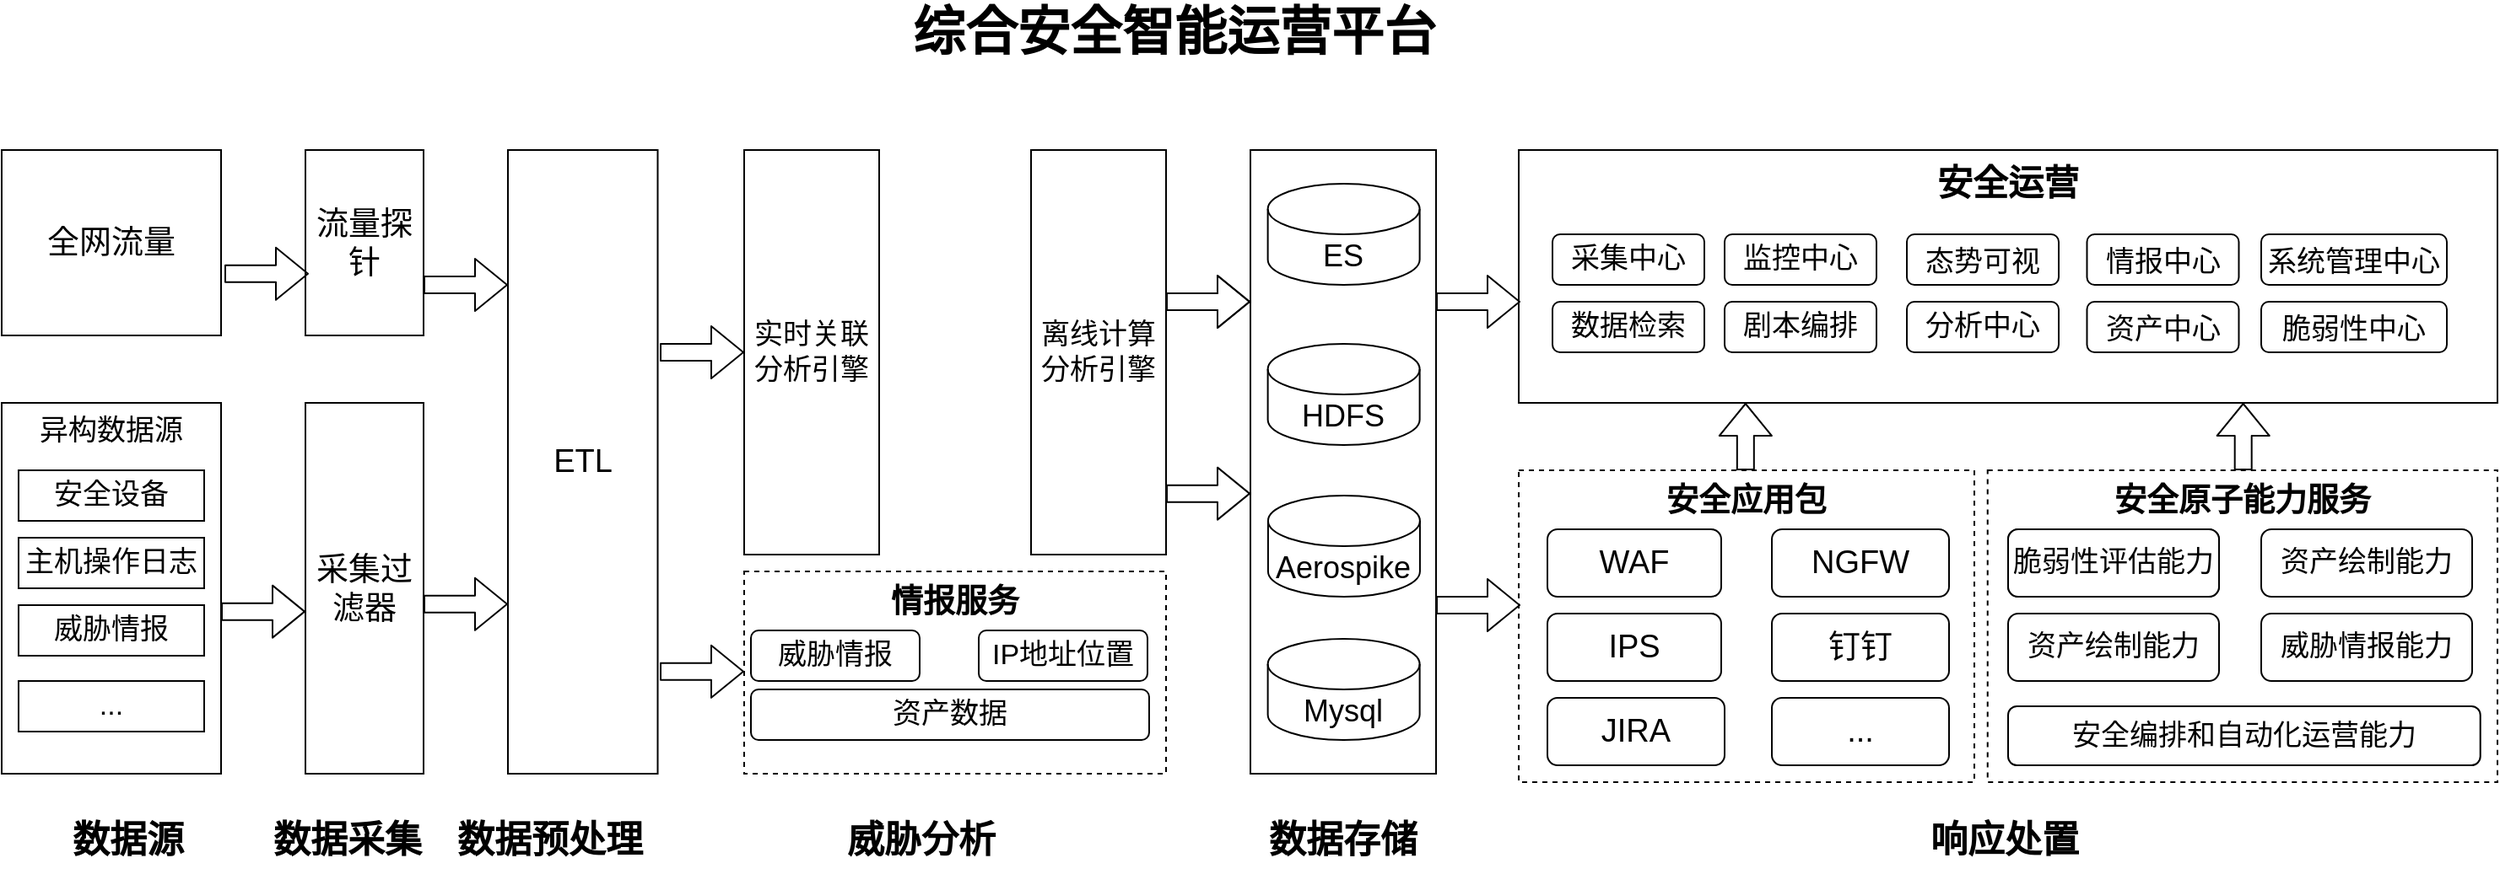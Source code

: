 <mxfile version="14.6.6" type="github">
  <diagram id="aFcd-sZfIuxCYyvOa6EC" name="Page-1">
    <mxGraphModel dx="1673" dy="896" grid="1" gridSize="10" guides="1" tooltips="1" connect="1" arrows="1" fold="1" page="1" pageScale="1" pageWidth="827" pageHeight="1169" math="0" shadow="0">
      <root>
        <mxCell id="0" />
        <mxCell id="1" parent="0" />
        <mxCell id="dza-2gSfmB_yBv6xaHkl-5" value="&lt;b style=&quot;font-size: 19px&quot;&gt;安全原子能力服务&lt;/b&gt;" style="rounded=0;whiteSpace=wrap;html=1;fontSize=19;dashed=1;verticalAlign=top;" vertex="1" parent="1">
          <mxGeometry x="1176.87" y="430" width="302.13" height="185" as="geometry" />
        </mxCell>
        <mxCell id="FqToNLdHbUZbRF3IeUCB-30" value="" style="rounded=0;whiteSpace=wrap;html=1;fontSize=17;align=center;" parent="1" vertex="1">
          <mxGeometry x="740" y="240" width="110" height="370" as="geometry" />
        </mxCell>
        <mxCell id="FqToNLdHbUZbRF3IeUCB-16" value="&lt;b&gt;情报服务&lt;/b&gt;" style="rounded=0;whiteSpace=wrap;html=1;fontSize=19;dashed=1;verticalAlign=top;" parent="1" vertex="1">
          <mxGeometry x="440" y="490" width="250" height="120" as="geometry" />
        </mxCell>
        <mxCell id="uNM0V1RIPhNdZ5J6F5W2-2" value="流量探针" style="rounded=0;whiteSpace=wrap;html=1;fontSize=19;" parent="1" vertex="1">
          <mxGeometry x="180" y="240" width="70" height="110" as="geometry" />
        </mxCell>
        <mxCell id="uNM0V1RIPhNdZ5J6F5W2-3" value="采集过滤器" style="rounded=0;whiteSpace=wrap;html=1;fontSize=19;" parent="1" vertex="1">
          <mxGeometry x="180" y="390" width="70" height="220" as="geometry" />
        </mxCell>
        <mxCell id="uNM0V1RIPhNdZ5J6F5W2-4" value="全网流量" style="rounded=0;whiteSpace=wrap;html=1;fontSize=19;" parent="1" vertex="1">
          <mxGeometry y="240" width="130" height="110" as="geometry" />
        </mxCell>
        <mxCell id="uNM0V1RIPhNdZ5J6F5W2-7" value="异构数据源" style="rounded=0;whiteSpace=wrap;html=1;verticalAlign=top;fontSize=17;" parent="1" vertex="1">
          <mxGeometry y="390" width="130" height="220" as="geometry" />
        </mxCell>
        <mxCell id="uNM0V1RIPhNdZ5J6F5W2-8" value="安全设备" style="rounded=0;whiteSpace=wrap;html=1;fontSize=17;" parent="1" vertex="1">
          <mxGeometry x="10" y="430" width="110" height="30" as="geometry" />
        </mxCell>
        <mxCell id="uNM0V1RIPhNdZ5J6F5W2-9" value="主机操作日志" style="rounded=0;whiteSpace=wrap;html=1;fontSize=17;" parent="1" vertex="1">
          <mxGeometry x="10" y="470" width="110" height="30" as="geometry" />
        </mxCell>
        <mxCell id="uNM0V1RIPhNdZ5J6F5W2-10" value="威胁情报" style="rounded=0;whiteSpace=wrap;html=1;fontSize=17;" parent="1" vertex="1">
          <mxGeometry x="10" y="510" width="110" height="30" as="geometry" />
        </mxCell>
        <mxCell id="uNM0V1RIPhNdZ5J6F5W2-12" value="..." style="rounded=0;whiteSpace=wrap;html=1;fontSize=17;" parent="1" vertex="1">
          <mxGeometry x="10" y="555" width="110" height="30" as="geometry" />
        </mxCell>
        <mxCell id="uNM0V1RIPhNdZ5J6F5W2-19" value="安全运营" style="rounded=0;whiteSpace=wrap;html=1;fontSize=21;align=center;verticalAlign=top;fontStyle=1" parent="1" vertex="1">
          <mxGeometry x="899" y="240" width="580" height="150" as="geometry" />
        </mxCell>
        <mxCell id="uNM0V1RIPhNdZ5J6F5W2-30" value="ETL" style="rounded=0;whiteSpace=wrap;html=1;fontSize=19;align=center;" parent="1" vertex="1">
          <mxGeometry x="300" y="240" width="88.75" height="370" as="geometry" />
        </mxCell>
        <mxCell id="uNM0V1RIPhNdZ5J6F5W2-32" value="数据源" style="text;html=1;strokeColor=none;fillColor=none;align=center;verticalAlign=middle;whiteSpace=wrap;rounded=0;fontSize=22;fontStyle=1" parent="1" vertex="1">
          <mxGeometry x="40" y="640" width="70" height="20" as="geometry" />
        </mxCell>
        <mxCell id="uNM0V1RIPhNdZ5J6F5W2-35" value="数据预处理" style="text;html=1;strokeColor=none;fillColor=none;align=center;verticalAlign=middle;whiteSpace=wrap;rounded=0;fontSize=22;fontStyle=1" parent="1" vertex="1">
          <mxGeometry x="260" y="640" width="130" height="20" as="geometry" />
        </mxCell>
        <mxCell id="uNM0V1RIPhNdZ5J6F5W2-36" value="威胁分析" style="text;html=1;strokeColor=none;fillColor=none;align=center;verticalAlign=middle;whiteSpace=wrap;rounded=0;fontSize=22;fontStyle=1" parent="1" vertex="1">
          <mxGeometry x="480" y="640" width="130" height="20" as="geometry" />
        </mxCell>
        <mxCell id="uNM0V1RIPhNdZ5J6F5W2-37" value="响应处置" style="text;html=1;strokeColor=none;fillColor=none;align=center;verticalAlign=middle;whiteSpace=wrap;rounded=0;fontSize=22;fontStyle=1" parent="1" vertex="1">
          <mxGeometry x="1122" y="640" width="130" height="20" as="geometry" />
        </mxCell>
        <mxCell id="uNM0V1RIPhNdZ5J6F5W2-38" value="综合安全智能运营平台" style="text;html=1;strokeColor=none;fillColor=none;align=center;verticalAlign=middle;whiteSpace=wrap;rounded=0;fontSize=31;fontStyle=1" parent="1" vertex="1">
          <mxGeometry x="510" y="160" width="370" height="20" as="geometry" />
        </mxCell>
        <mxCell id="uNM0V1RIPhNdZ5J6F5W2-40" value="&lt;b style=&quot;font-size: 19px&quot;&gt;安全应用包&lt;/b&gt;" style="rounded=0;whiteSpace=wrap;html=1;fontSize=19;dashed=1;verticalAlign=top;" parent="1" vertex="1">
          <mxGeometry x="899" y="430" width="270" height="185" as="geometry" />
        </mxCell>
        <mxCell id="uNM0V1RIPhNdZ5J6F5W2-54" value="ES" style="shape=cylinder3;whiteSpace=wrap;html=1;boundedLbl=1;backgroundOutline=1;size=15;fontSize=18;align=center;" parent="1" vertex="1">
          <mxGeometry x="750.31" y="260" width="90" height="60" as="geometry" />
        </mxCell>
        <mxCell id="uNM0V1RIPhNdZ5J6F5W2-55" value="HDFS" style="shape=cylinder3;whiteSpace=wrap;html=1;boundedLbl=1;backgroundOutline=1;size=15;fontSize=18;align=center;" parent="1" vertex="1">
          <mxGeometry x="750.31" y="355" width="90" height="60" as="geometry" />
        </mxCell>
        <mxCell id="uNM0V1RIPhNdZ5J6F5W2-56" value="Aerospike" style="shape=cylinder3;whiteSpace=wrap;html=1;boundedLbl=1;backgroundOutline=1;size=15;fontSize=18;align=center;" parent="1" vertex="1">
          <mxGeometry x="750.46" y="445" width="90" height="60" as="geometry" />
        </mxCell>
        <mxCell id="uNM0V1RIPhNdZ5J6F5W2-57" value="Mysql" style="shape=cylinder3;whiteSpace=wrap;html=1;boundedLbl=1;backgroundOutline=1;size=15;fontSize=18;align=center;" parent="1" vertex="1">
          <mxGeometry x="750.31" y="530" width="90" height="60" as="geometry" />
        </mxCell>
        <mxCell id="uNM0V1RIPhNdZ5J6F5W2-58" value="IPS" style="rounded=1;whiteSpace=wrap;html=1;fontSize=19;align=center;" parent="1" vertex="1">
          <mxGeometry x="916" y="515" width="103" height="40" as="geometry" />
        </mxCell>
        <mxCell id="uNM0V1RIPhNdZ5J6F5W2-59" value="NGFW" style="rounded=1;whiteSpace=wrap;html=1;fontSize=19;align=center;" parent="1" vertex="1">
          <mxGeometry x="1049" y="465" width="105" height="40" as="geometry" />
        </mxCell>
        <mxCell id="FqToNLdHbUZbRF3IeUCB-6" value="威胁情报" style="rounded=1;whiteSpace=wrap;html=1;fontSize=17;" parent="1" vertex="1">
          <mxGeometry x="444" y="525" width="100" height="30" as="geometry" />
        </mxCell>
        <mxCell id="FqToNLdHbUZbRF3IeUCB-10" value="IP地址位置" style="rounded=1;whiteSpace=wrap;html=1;fontSize=17;" parent="1" vertex="1">
          <mxGeometry x="579" y="525" width="100" height="30" as="geometry" />
        </mxCell>
        <mxCell id="FqToNLdHbUZbRF3IeUCB-12" value="JIRA" style="rounded=1;whiteSpace=wrap;html=1;fontSize=19;align=center;" parent="1" vertex="1">
          <mxGeometry x="916" y="565" width="105" height="40" as="geometry" />
        </mxCell>
        <mxCell id="FqToNLdHbUZbRF3IeUCB-13" value="钉钉" style="rounded=1;whiteSpace=wrap;html=1;fontSize=19;align=center;" parent="1" vertex="1">
          <mxGeometry x="1049" y="515" width="105" height="40" as="geometry" />
        </mxCell>
        <mxCell id="FqToNLdHbUZbRF3IeUCB-15" value="..." style="rounded=1;whiteSpace=wrap;html=1;fontSize=19;align=center;" parent="1" vertex="1">
          <mxGeometry x="1049" y="565" width="105" height="40" as="geometry" />
        </mxCell>
        <mxCell id="FqToNLdHbUZbRF3IeUCB-24" value="监控中心" style="rounded=1;whiteSpace=wrap;html=1;fontSize=17;" parent="1" vertex="1">
          <mxGeometry x="1021" y="290" width="90" height="30" as="geometry" />
        </mxCell>
        <mxCell id="FqToNLdHbUZbRF3IeUCB-25" value="分析中心" style="rounded=1;whiteSpace=wrap;html=1;fontSize=17;" parent="1" vertex="1">
          <mxGeometry x="1129" y="330" width="90" height="30" as="geometry" />
        </mxCell>
        <mxCell id="FqToNLdHbUZbRF3IeUCB-26" value="数据检索" style="rounded=1;whiteSpace=wrap;html=1;fontSize=17;" parent="1" vertex="1">
          <mxGeometry x="919" y="330" width="90" height="30" as="geometry" />
        </mxCell>
        <mxCell id="FqToNLdHbUZbRF3IeUCB-28" value="剧本编排" style="rounded=1;whiteSpace=wrap;html=1;fontSize=17;" parent="1" vertex="1">
          <mxGeometry x="1021" y="330" width="90" height="30" as="geometry" />
        </mxCell>
        <mxCell id="FqToNLdHbUZbRF3IeUCB-31" value="数据存储" style="text;html=1;strokeColor=none;fillColor=none;align=center;verticalAlign=middle;whiteSpace=wrap;rounded=0;fontSize=22;fontStyle=1" parent="1" vertex="1">
          <mxGeometry x="730" y="640" width="130" height="20" as="geometry" />
        </mxCell>
        <mxCell id="FqToNLdHbUZbRF3IeUCB-37" value="态势可视" style="rounded=1;whiteSpace=wrap;html=1;fontSize=17;verticalAlign=top;" parent="1" vertex="1">
          <mxGeometry x="1129" y="290" width="90" height="30" as="geometry" />
        </mxCell>
        <mxCell id="FqToNLdHbUZbRF3IeUCB-38" value="资产数据" style="rounded=1;whiteSpace=wrap;html=1;fontSize=17;" parent="1" vertex="1">
          <mxGeometry x="444" y="560" width="236" height="30" as="geometry" />
        </mxCell>
        <mxCell id="FqToNLdHbUZbRF3IeUCB-43" value="数据采集" style="text;html=1;strokeColor=none;fillColor=none;align=center;verticalAlign=middle;whiteSpace=wrap;rounded=0;fontSize=22;fontStyle=1" parent="1" vertex="1">
          <mxGeometry x="160" y="640" width="90" height="20" as="geometry" />
        </mxCell>
        <mxCell id="FqToNLdHbUZbRF3IeUCB-45" value="离线计算分析引擎" style="rounded=0;whiteSpace=wrap;html=1;fontSize=17;" parent="1" vertex="1">
          <mxGeometry x="610" y="240" width="80" height="240" as="geometry" />
        </mxCell>
        <mxCell id="FqToNLdHbUZbRF3IeUCB-58" value="WAF" style="rounded=1;whiteSpace=wrap;html=1;fontSize=19;align=center;" parent="1" vertex="1">
          <mxGeometry x="916" y="465" width="103" height="40" as="geometry" />
        </mxCell>
        <mxCell id="FqToNLdHbUZbRF3IeUCB-64" value="实时关联分析引擎" style="rounded=0;whiteSpace=wrap;html=1;fontSize=17;" parent="1" vertex="1">
          <mxGeometry x="440" y="240" width="80" height="240" as="geometry" />
        </mxCell>
        <mxCell id="FqToNLdHbUZbRF3IeUCB-65" value="脆弱性评估能力" style="rounded=1;whiteSpace=wrap;html=1;fontSize=17;" parent="1" vertex="1">
          <mxGeometry x="1189" y="465" width="125" height="40" as="geometry" />
        </mxCell>
        <mxCell id="FqToNLdHbUZbRF3IeUCB-68" value="威胁情报能力" style="rounded=1;whiteSpace=wrap;html=1;fontSize=17;" parent="1" vertex="1">
          <mxGeometry x="1339.0" y="515" width="125" height="40" as="geometry" />
        </mxCell>
        <mxCell id="FqToNLdHbUZbRF3IeUCB-76" style="edgeStyle=orthogonalEdgeStyle;rounded=0;orthogonalLoop=1;jettySize=auto;html=1;exitX=0.5;exitY=1;exitDx=0;exitDy=0;fontSize=19;" parent="1" source="uNM0V1RIPhNdZ5J6F5W2-37" target="uNM0V1RIPhNdZ5J6F5W2-37" edge="1">
          <mxGeometry relative="1" as="geometry" />
        </mxCell>
        <mxCell id="FqToNLdHbUZbRF3IeUCB-77" value="安全编排和自动化运营能力" style="rounded=1;whiteSpace=wrap;html=1;fontSize=17;" parent="1" vertex="1">
          <mxGeometry x="1189" y="570" width="279.85" height="35" as="geometry" />
        </mxCell>
        <mxCell id="dza-2gSfmB_yBv6xaHkl-6" value="脆弱性评估能力" style="rounded=1;whiteSpace=wrap;html=1;fontSize=17;" vertex="1" parent="1">
          <mxGeometry x="1189" y="465" width="125" height="40" as="geometry" />
        </mxCell>
        <mxCell id="dza-2gSfmB_yBv6xaHkl-7" value="资产绘制能力" style="rounded=1;whiteSpace=wrap;html=1;fontSize=17;" vertex="1" parent="1">
          <mxGeometry x="1339" y="465" width="125" height="40" as="geometry" />
        </mxCell>
        <mxCell id="dza-2gSfmB_yBv6xaHkl-8" value="资产绘制能力" style="rounded=1;whiteSpace=wrap;html=1;fontSize=17;" vertex="1" parent="1">
          <mxGeometry x="1189" y="515" width="125" height="40" as="geometry" />
        </mxCell>
        <mxCell id="dza-2gSfmB_yBv6xaHkl-9" value="情报中心" style="rounded=1;whiteSpace=wrap;html=1;fontSize=17;verticalAlign=top;" vertex="1" parent="1">
          <mxGeometry x="1235.74" y="290" width="90" height="30" as="geometry" />
        </mxCell>
        <mxCell id="dza-2gSfmB_yBv6xaHkl-10" value="资产中心" style="rounded=1;whiteSpace=wrap;html=1;fontSize=17;verticalAlign=top;" vertex="1" parent="1">
          <mxGeometry x="1235.74" y="330" width="90" height="30" as="geometry" />
        </mxCell>
        <mxCell id="dza-2gSfmB_yBv6xaHkl-11" value="采集中心" style="rounded=1;whiteSpace=wrap;html=1;fontSize=17;" vertex="1" parent="1">
          <mxGeometry x="919" y="290" width="90" height="30" as="geometry" />
        </mxCell>
        <mxCell id="dza-2gSfmB_yBv6xaHkl-16" value="系统管理中心" style="rounded=1;whiteSpace=wrap;html=1;fontSize=17;verticalAlign=top;" vertex="1" parent="1">
          <mxGeometry x="1339" y="290" width="110" height="30" as="geometry" />
        </mxCell>
        <mxCell id="dza-2gSfmB_yBv6xaHkl-17" value="脆弱性中心" style="rounded=1;whiteSpace=wrap;html=1;fontSize=17;verticalAlign=top;" vertex="1" parent="1">
          <mxGeometry x="1339" y="330" width="110" height="30" as="geometry" />
        </mxCell>
        <mxCell id="dza-2gSfmB_yBv6xaHkl-19" value="" style="shape=flexArrow;endArrow=classic;html=1;" edge="1" parent="1">
          <mxGeometry width="50" height="50" relative="1" as="geometry">
            <mxPoint x="1328.34" y="430" as="sourcePoint" />
            <mxPoint x="1328.34" y="390" as="targetPoint" />
          </mxGeometry>
        </mxCell>
        <mxCell id="dza-2gSfmB_yBv6xaHkl-20" value="" style="shape=flexArrow;endArrow=classic;html=1;" edge="1" parent="1">
          <mxGeometry width="50" height="50" relative="1" as="geometry">
            <mxPoint x="1033.41" y="430" as="sourcePoint" />
            <mxPoint x="1033.41" y="390" as="targetPoint" />
          </mxGeometry>
        </mxCell>
        <mxCell id="dza-2gSfmB_yBv6xaHkl-21" value="" style="shape=flexArrow;endArrow=classic;html=1;" edge="1" parent="1">
          <mxGeometry width="50" height="50" relative="1" as="geometry">
            <mxPoint x="690" y="443.82" as="sourcePoint" />
            <mxPoint x="740" y="443.82" as="targetPoint" />
          </mxGeometry>
        </mxCell>
        <mxCell id="dza-2gSfmB_yBv6xaHkl-22" value="" style="shape=flexArrow;endArrow=classic;html=1;" edge="1" parent="1">
          <mxGeometry width="50" height="50" relative="1" as="geometry">
            <mxPoint x="690" y="330" as="sourcePoint" />
            <mxPoint x="740.0" y="330" as="targetPoint" />
          </mxGeometry>
        </mxCell>
        <mxCell id="dza-2gSfmB_yBv6xaHkl-23" value="" style="shape=flexArrow;endArrow=classic;html=1;" edge="1" parent="1">
          <mxGeometry width="50" height="50" relative="1" as="geometry">
            <mxPoint x="690" y="330" as="sourcePoint" />
            <mxPoint x="740.0" y="330" as="targetPoint" />
          </mxGeometry>
        </mxCell>
        <mxCell id="dza-2gSfmB_yBv6xaHkl-24" value="" style="shape=flexArrow;endArrow=classic;html=1;" edge="1" parent="1">
          <mxGeometry width="50" height="50" relative="1" as="geometry">
            <mxPoint x="850" y="510.0" as="sourcePoint" />
            <mxPoint x="900.0" y="510.0" as="targetPoint" />
          </mxGeometry>
        </mxCell>
        <mxCell id="dza-2gSfmB_yBv6xaHkl-25" value="" style="shape=flexArrow;endArrow=classic;html=1;" edge="1" parent="1">
          <mxGeometry width="50" height="50" relative="1" as="geometry">
            <mxPoint x="850" y="330" as="sourcePoint" />
            <mxPoint x="900.0" y="330" as="targetPoint" />
          </mxGeometry>
        </mxCell>
        <mxCell id="dza-2gSfmB_yBv6xaHkl-26" value="" style="shape=flexArrow;endArrow=classic;html=1;" edge="1" parent="1">
          <mxGeometry width="50" height="50" relative="1" as="geometry">
            <mxPoint x="390" y="549.41" as="sourcePoint" />
            <mxPoint x="440.0" y="549.41" as="targetPoint" />
          </mxGeometry>
        </mxCell>
        <mxCell id="dza-2gSfmB_yBv6xaHkl-27" value="" style="shape=flexArrow;endArrow=classic;html=1;" edge="1" parent="1">
          <mxGeometry width="50" height="50" relative="1" as="geometry">
            <mxPoint x="390" y="360" as="sourcePoint" />
            <mxPoint x="440.0" y="360" as="targetPoint" />
          </mxGeometry>
        </mxCell>
        <mxCell id="dza-2gSfmB_yBv6xaHkl-28" value="" style="shape=flexArrow;endArrow=classic;html=1;" edge="1" parent="1">
          <mxGeometry width="50" height="50" relative="1" as="geometry">
            <mxPoint x="250" y="509.41" as="sourcePoint" />
            <mxPoint x="300.0" y="509.41" as="targetPoint" />
          </mxGeometry>
        </mxCell>
        <mxCell id="dza-2gSfmB_yBv6xaHkl-29" value="" style="shape=flexArrow;endArrow=classic;html=1;" edge="1" parent="1">
          <mxGeometry width="50" height="50" relative="1" as="geometry">
            <mxPoint x="250" y="320" as="sourcePoint" />
            <mxPoint x="300.0" y="320" as="targetPoint" />
          </mxGeometry>
        </mxCell>
        <mxCell id="dza-2gSfmB_yBv6xaHkl-30" value="" style="shape=flexArrow;endArrow=classic;html=1;" edge="1" parent="1">
          <mxGeometry width="50" height="50" relative="1" as="geometry">
            <mxPoint x="130" y="513.82" as="sourcePoint" />
            <mxPoint x="180.0" y="513.82" as="targetPoint" />
          </mxGeometry>
        </mxCell>
        <mxCell id="dza-2gSfmB_yBv6xaHkl-31" value="" style="shape=flexArrow;endArrow=classic;html=1;" edge="1" parent="1">
          <mxGeometry width="50" height="50" relative="1" as="geometry">
            <mxPoint x="132" y="313.41" as="sourcePoint" />
            <mxPoint x="182.0" y="313.41" as="targetPoint" />
          </mxGeometry>
        </mxCell>
      </root>
    </mxGraphModel>
  </diagram>
</mxfile>
